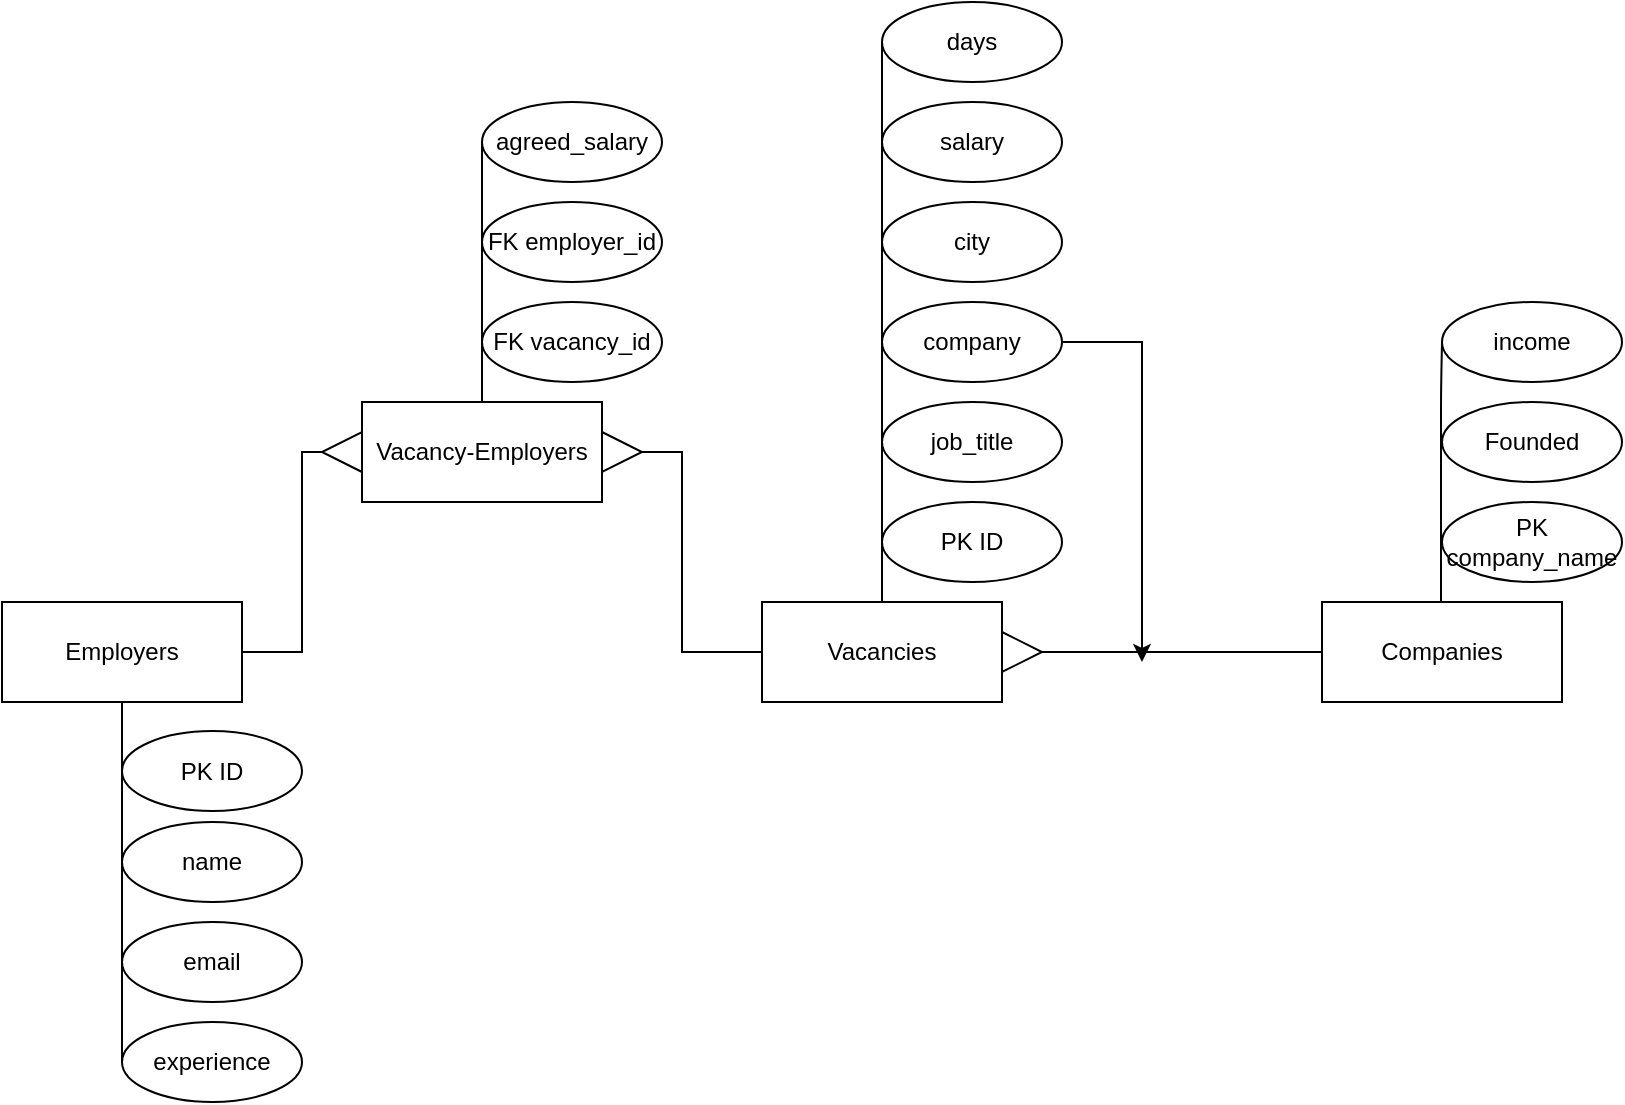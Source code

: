 <mxfile version="14.0.5" type="device"><diagram id="8VuTVaxvlxq44JwbdG2V" name="Page-1"><mxGraphModel dx="2272" dy="831" grid="1" gridSize="10" guides="1" tooltips="1" connect="1" arrows="1" fold="1" page="1" pageScale="1" pageWidth="850" pageHeight="1100" math="0" shadow="0"><root><mxCell id="0"/><mxCell id="1" parent="0"/><mxCell id="5X3fVEAR8Xe2NdfZSUeC-1" style="edgeStyle=orthogonalEdgeStyle;rounded=0;orthogonalLoop=1;jettySize=auto;html=1;entryX=1;entryY=0.5;entryDx=0;entryDy=0;" edge="1" parent="1" source="5X3fVEAR8Xe2NdfZSUeC-2" target="5X3fVEAR8Xe2NdfZSUeC-20"><mxGeometry relative="1" as="geometry"/></mxCell><mxCell id="5X3fVEAR8Xe2NdfZSUeC-2" value="Vacancies" style="rounded=0;whiteSpace=wrap;html=1;" vertex="1" parent="1"><mxGeometry x="300" y="480" width="120" height="50" as="geometry"/></mxCell><mxCell id="5X3fVEAR8Xe2NdfZSUeC-3" value="PK ID" style="ellipse;whiteSpace=wrap;html=1;" vertex="1" parent="1"><mxGeometry x="360" y="430" width="90" height="40" as="geometry"/></mxCell><mxCell id="5X3fVEAR8Xe2NdfZSUeC-4" value="" style="endArrow=none;html=1;exitX=0;exitY=0.5;exitDx=0;exitDy=0;" edge="1" parent="1" source="5X3fVEAR8Xe2NdfZSUeC-10"><mxGeometry width="50" height="50" relative="1" as="geometry"><mxPoint x="360" y="150" as="sourcePoint"/><mxPoint x="360" y="480" as="targetPoint"/><Array as="points"><mxPoint x="360" y="340"/></Array></mxGeometry></mxCell><mxCell id="5X3fVEAR8Xe2NdfZSUeC-5" value="job_title" style="ellipse;whiteSpace=wrap;html=1;" vertex="1" parent="1"><mxGeometry x="360" y="380" width="90" height="40" as="geometry"/></mxCell><mxCell id="5X3fVEAR8Xe2NdfZSUeC-6" value="company" style="ellipse;whiteSpace=wrap;html=1;" vertex="1" parent="1"><mxGeometry x="360" y="330" width="90" height="40" as="geometry"/></mxCell><mxCell id="5X3fVEAR8Xe2NdfZSUeC-7" value="city" style="ellipse;whiteSpace=wrap;html=1;" vertex="1" parent="1"><mxGeometry x="360" y="280" width="90" height="40" as="geometry"/></mxCell><mxCell id="5X3fVEAR8Xe2NdfZSUeC-8" style="edgeStyle=orthogonalEdgeStyle;rounded=0;orthogonalLoop=1;jettySize=auto;html=1;exitX=1;exitY=0.5;exitDx=0;exitDy=0;" edge="1" parent="1" source="5X3fVEAR8Xe2NdfZSUeC-6"><mxGeometry relative="1" as="geometry"><mxPoint x="490" y="510" as="targetPoint"/><Array as="points"><mxPoint x="490" y="350"/></Array></mxGeometry></mxCell><mxCell id="5X3fVEAR8Xe2NdfZSUeC-9" value="salary" style="ellipse;whiteSpace=wrap;html=1;" vertex="1" parent="1"><mxGeometry x="360" y="230" width="90" height="40" as="geometry"/></mxCell><mxCell id="5X3fVEAR8Xe2NdfZSUeC-10" value="days" style="ellipse;whiteSpace=wrap;html=1;" vertex="1" parent="1"><mxGeometry x="360" y="180" width="90" height="40" as="geometry"/></mxCell><mxCell id="5X3fVEAR8Xe2NdfZSUeC-11" value="Companies" style="rounded=0;whiteSpace=wrap;html=1;" vertex="1" parent="1"><mxGeometry x="580" y="480" width="120" height="50" as="geometry"/></mxCell><mxCell id="5X3fVEAR8Xe2NdfZSUeC-12" value="" style="endArrow=none;html=1;entryX=0.5;entryY=0;entryDx=0;entryDy=0;" edge="1" parent="1"><mxGeometry width="50" height="50" relative="1" as="geometry"><mxPoint x="640" y="350" as="sourcePoint"/><mxPoint x="639.5" y="480" as="targetPoint"/><Array as="points"><mxPoint x="639.5" y="375"/></Array></mxGeometry></mxCell><mxCell id="5X3fVEAR8Xe2NdfZSUeC-13" value="PK company_name" style="ellipse;whiteSpace=wrap;html=1;" vertex="1" parent="1"><mxGeometry x="640" y="430" width="90" height="40" as="geometry"/></mxCell><mxCell id="5X3fVEAR8Xe2NdfZSUeC-14" value="Founded" style="ellipse;whiteSpace=wrap;html=1;" vertex="1" parent="1"><mxGeometry x="640" y="380" width="90" height="40" as="geometry"/></mxCell><mxCell id="5X3fVEAR8Xe2NdfZSUeC-15" value="income" style="ellipse;whiteSpace=wrap;html=1;" vertex="1" parent="1"><mxGeometry x="640" y="330" width="90" height="40" as="geometry"/></mxCell><mxCell id="5X3fVEAR8Xe2NdfZSUeC-16" value="" style="endArrow=none;html=1;exitX=0;exitY=0.5;exitDx=0;exitDy=0;entryX=1;entryY=0.5;entryDx=0;entryDy=0;" edge="1" parent="1" source="5X3fVEAR8Xe2NdfZSUeC-17" target="5X3fVEAR8Xe2NdfZSUeC-2"><mxGeometry width="50" height="50" relative="1" as="geometry"><mxPoint x="690" y="350" as="sourcePoint"/><mxPoint x="740" y="300" as="targetPoint"/></mxGeometry></mxCell><mxCell id="5X3fVEAR8Xe2NdfZSUeC-17" value="" style="triangle;whiteSpace=wrap;html=1;" vertex="1" parent="1"><mxGeometry x="420" y="495" width="20" height="20" as="geometry"/></mxCell><mxCell id="5X3fVEAR8Xe2NdfZSUeC-18" value="" style="endArrow=none;html=1;exitX=0;exitY=0.5;exitDx=0;exitDy=0;entryX=1;entryY=0.5;entryDx=0;entryDy=0;" edge="1" parent="1" source="5X3fVEAR8Xe2NdfZSUeC-11" target="5X3fVEAR8Xe2NdfZSUeC-17"><mxGeometry width="50" height="50" relative="1" as="geometry"><mxPoint x="580" y="505" as="sourcePoint"/><mxPoint x="420" y="505" as="targetPoint"/></mxGeometry></mxCell><mxCell id="5X3fVEAR8Xe2NdfZSUeC-19" value="" style="endArrow=none;html=1;entryX=0.5;entryY=0;entryDx=0;entryDy=0;" edge="1" parent="1"><mxGeometry width="50" height="50" relative="1" as="geometry"><mxPoint x="365" y="540" as="sourcePoint"/><mxPoint x="365" y="540" as="targetPoint"/></mxGeometry></mxCell><mxCell id="5X3fVEAR8Xe2NdfZSUeC-20" value="Vacancy-Employers" style="rounded=0;whiteSpace=wrap;html=1;" vertex="1" parent="1"><mxGeometry x="100" y="380" width="120" height="50" as="geometry"/></mxCell><mxCell id="5X3fVEAR8Xe2NdfZSUeC-21" style="edgeStyle=orthogonalEdgeStyle;rounded=0;orthogonalLoop=1;jettySize=auto;html=1;entryX=0;entryY=0.5;entryDx=0;entryDy=0;" edge="1" parent="1" source="5X3fVEAR8Xe2NdfZSUeC-22" target="5X3fVEAR8Xe2NdfZSUeC-27"><mxGeometry relative="1" as="geometry"><mxPoint x="70" y="405" as="targetPoint"/><Array as="points"><mxPoint x="70" y="505"/><mxPoint x="70" y="405"/></Array></mxGeometry></mxCell><mxCell id="5X3fVEAR8Xe2NdfZSUeC-22" value="Employers" style="rounded=0;whiteSpace=wrap;html=1;" vertex="1" parent="1"><mxGeometry x="-80" y="480" width="120" height="50" as="geometry"/></mxCell><mxCell id="5X3fVEAR8Xe2NdfZSUeC-23" value="FK vacancy_id" style="ellipse;whiteSpace=wrap;html=1;" vertex="1" parent="1"><mxGeometry x="160" y="330" width="90" height="40" as="geometry"/></mxCell><mxCell id="5X3fVEAR8Xe2NdfZSUeC-24" value="FK employer_id" style="ellipse;whiteSpace=wrap;html=1;" vertex="1" parent="1"><mxGeometry x="160" y="280" width="90" height="40" as="geometry"/></mxCell><mxCell id="5X3fVEAR8Xe2NdfZSUeC-25" value="" style="endArrow=none;html=1;exitX=0.5;exitY=0;exitDx=0;exitDy=0;entryX=0;entryY=0.5;entryDx=0;entryDy=0;" edge="1" parent="1" source="5X3fVEAR8Xe2NdfZSUeC-20" target="5X3fVEAR8Xe2NdfZSUeC-31"><mxGeometry width="50" height="50" relative="1" as="geometry"><mxPoint x="670" y="380" as="sourcePoint"/><mxPoint x="720" y="330" as="targetPoint"/></mxGeometry></mxCell><mxCell id="5X3fVEAR8Xe2NdfZSUeC-26" value="" style="triangle;whiteSpace=wrap;html=1;direction=east;" vertex="1" parent="1"><mxGeometry x="220" y="395" width="20" height="20" as="geometry"/></mxCell><mxCell id="5X3fVEAR8Xe2NdfZSUeC-27" value="" style="triangle;whiteSpace=wrap;html=1;direction=west;" vertex="1" parent="1"><mxGeometry x="80" y="395" width="20" height="20" as="geometry"/></mxCell><mxCell id="5X3fVEAR8Xe2NdfZSUeC-28" value="PK ID" style="ellipse;whiteSpace=wrap;html=1;" vertex="1" parent="1"><mxGeometry x="-20" y="544.5" width="90" height="40" as="geometry"/></mxCell><mxCell id="5X3fVEAR8Xe2NdfZSUeC-29" value="name" style="ellipse;whiteSpace=wrap;html=1;" vertex="1" parent="1"><mxGeometry x="-20" y="590" width="90" height="40" as="geometry"/></mxCell><mxCell id="5X3fVEAR8Xe2NdfZSUeC-30" value="" style="endArrow=none;html=1;entryX=0.5;entryY=1;entryDx=0;entryDy=0;exitX=0;exitY=0.5;exitDx=0;exitDy=0;" edge="1" parent="1" source="5X3fVEAR8Xe2NdfZSUeC-33" target="5X3fVEAR8Xe2NdfZSUeC-22"><mxGeometry width="50" height="50" relative="1" as="geometry"><mxPoint x="-20" y="700" as="sourcePoint"/><mxPoint x="720" y="330" as="targetPoint"/></mxGeometry></mxCell><mxCell id="5X3fVEAR8Xe2NdfZSUeC-31" value="agreed_salary" style="ellipse;whiteSpace=wrap;html=1;" vertex="1" parent="1"><mxGeometry x="160" y="230" width="90" height="40" as="geometry"/></mxCell><mxCell id="5X3fVEAR8Xe2NdfZSUeC-32" value="email" style="ellipse;whiteSpace=wrap;html=1;" vertex="1" parent="1"><mxGeometry x="-20" y="640" width="90" height="40" as="geometry"/></mxCell><mxCell id="5X3fVEAR8Xe2NdfZSUeC-33" value="&lt;div&gt;experience&lt;/div&gt;" style="ellipse;whiteSpace=wrap;html=1;" vertex="1" parent="1"><mxGeometry x="-20" y="690" width="90" height="40" as="geometry"/></mxCell></root></mxGraphModel></diagram></mxfile>